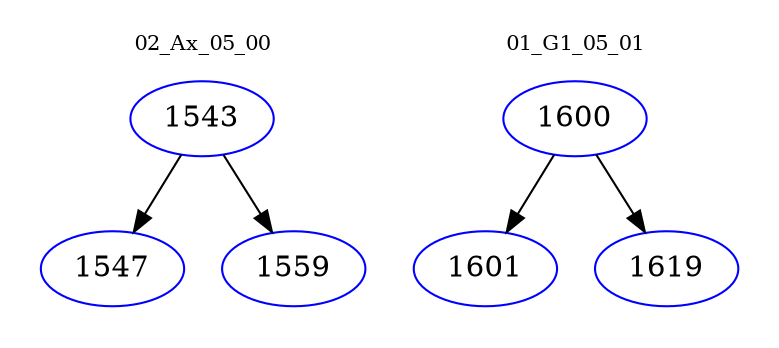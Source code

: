 digraph{
subgraph cluster_0 {
color = white
label = "02_Ax_05_00";
fontsize=10;
T0_1543 [label="1543", color="blue"]
T0_1543 -> T0_1547 [color="black"]
T0_1547 [label="1547", color="blue"]
T0_1543 -> T0_1559 [color="black"]
T0_1559 [label="1559", color="blue"]
}
subgraph cluster_1 {
color = white
label = "01_G1_05_01";
fontsize=10;
T1_1600 [label="1600", color="blue"]
T1_1600 -> T1_1601 [color="black"]
T1_1601 [label="1601", color="blue"]
T1_1600 -> T1_1619 [color="black"]
T1_1619 [label="1619", color="blue"]
}
}

